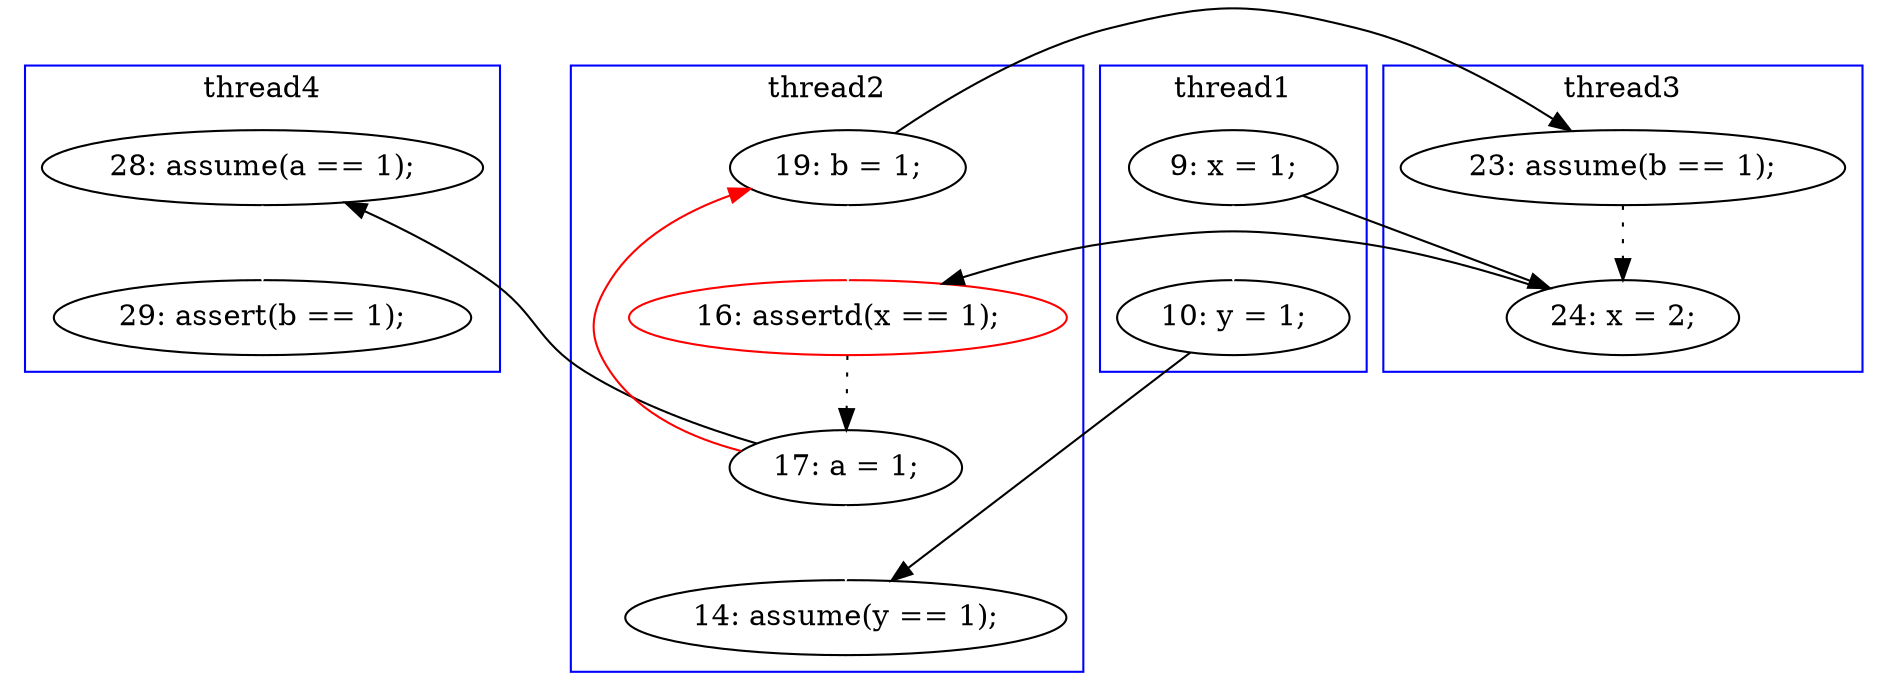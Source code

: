 digraph Counterexample {
	32 -> 34 [color = white, style = solid]
	11 -> 12 [color = white, style = solid]
	27 -> 14 [color = red, style = solid, constraint = false]
	14 -> 26 [color = white, style = solid]
	26 -> 27 [color = black, style = dotted]
	19 -> 26 [color = black, style = solid, constraint = false]
	17 -> 19 [color = black, style = dotted]
	27 -> 32 [color = black, style = solid, constraint = false]
	27 -> 28 [color = white, style = solid]
	12 -> 28 [color = black, style = solid, constraint = false]
	11 -> 19 [color = black, style = solid, constraint = false]
	14 -> 17 [color = black, style = solid, constraint = false]
	subgraph cluster2 {
		label = thread2
		color = blue
		26  [label = "16: assertd(x == 1);", color = red]
		14  [label = "19: b = 1;"]
		27  [label = "17: a = 1;"]
		28  [label = "14: assume(y == 1);"]
	}
	subgraph cluster3 {
		label = thread3
		color = blue
		17  [label = "23: assume(b == 1);"]
		19  [label = "24: x = 2;"]
	}
	subgraph cluster1 {
		label = thread1
		color = blue
		11  [label = "9: x = 1;"]
		12  [label = "10: y = 1;"]
	}
	subgraph cluster4 {
		label = thread4
		color = blue
		32  [label = "28: assume(a == 1);"]
		34  [label = "29: assert(b == 1);"]
	}
}